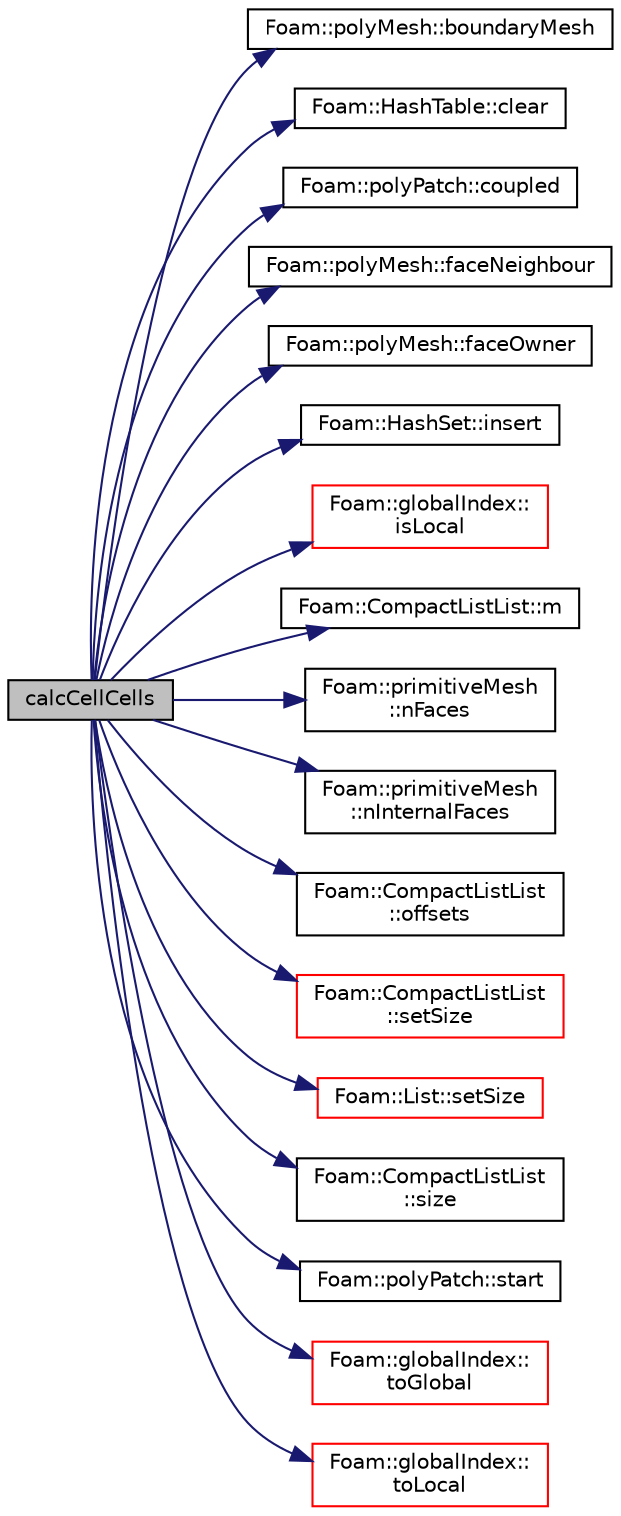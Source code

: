 digraph "calcCellCells"
{
  bgcolor="transparent";
  edge [fontname="Helvetica",fontsize="10",labelfontname="Helvetica",labelfontsize="10"];
  node [fontname="Helvetica",fontsize="10",shape=record];
  rankdir="LR";
  Node1 [label="calcCellCells",height=0.2,width=0.4,color="black", fillcolor="grey75", style="filled", fontcolor="black"];
  Node1 -> Node2 [color="midnightblue",fontsize="10",style="solid",fontname="Helvetica"];
  Node2 [label="Foam::polyMesh::boundaryMesh",height=0.2,width=0.4,color="black",URL="$a01916.html#a6b7f5ba89250dbd7a1c6c7860ab60fe3",tooltip="Return boundary mesh. "];
  Node1 -> Node3 [color="midnightblue",fontsize="10",style="solid",fontname="Helvetica"];
  Node3 [label="Foam::HashTable::clear",height=0.2,width=0.4,color="black",URL="$a00984.html#ac8bb3912a3ce86b15842e79d0b421204",tooltip="Clear all entries from table. "];
  Node1 -> Node4 [color="midnightblue",fontsize="10",style="solid",fontname="Helvetica"];
  Node4 [label="Foam::polyPatch::coupled",height=0.2,width=0.4,color="black",URL="$a01933.html#acffd678e538fc569f301aacdb4f019b7",tooltip="Return true if this patch is geometrically coupled (i.e. faces and. "];
  Node1 -> Node5 [color="midnightblue",fontsize="10",style="solid",fontname="Helvetica"];
  Node5 [label="Foam::polyMesh::faceNeighbour",height=0.2,width=0.4,color="black",URL="$a01916.html#ad03ef02786858ab9d5e2776a4731c77c",tooltip="Return face neighbour. "];
  Node1 -> Node6 [color="midnightblue",fontsize="10",style="solid",fontname="Helvetica"];
  Node6 [label="Foam::polyMesh::faceOwner",height=0.2,width=0.4,color="black",URL="$a01916.html#a6d4def83436c9aa4dc68e8e42c5cf268",tooltip="Return face owner. "];
  Node1 -> Node7 [color="midnightblue",fontsize="10",style="solid",fontname="Helvetica"];
  Node7 [label="Foam::HashSet::insert",height=0.2,width=0.4,color="black",URL="$a00982.html#a49f0753d9652681fc3a81f59951a0ad7",tooltip="Insert a new entry. "];
  Node1 -> Node8 [color="midnightblue",fontsize="10",style="solid",fontname="Helvetica"];
  Node8 [label="Foam::globalIndex::\lisLocal",height=0.2,width=0.4,color="red",URL="$a00931.html#afb056b2091a6bf83c081430e0d64d449",tooltip="Is on local processor. "];
  Node1 -> Node9 [color="midnightblue",fontsize="10",style="solid",fontname="Helvetica"];
  Node9 [label="Foam::CompactListList::m",height=0.2,width=0.4,color="black",URL="$a00329.html#af76bc5f3d1be90aa6ef3b0f7757dc01b",tooltip="Return the packed matrix of data. "];
  Node1 -> Node10 [color="midnightblue",fontsize="10",style="solid",fontname="Helvetica"];
  Node10 [label="Foam::primitiveMesh\l::nFaces",height=0.2,width=0.4,color="black",URL="$a01967.html#a9be088de373a98524a153de7da0e92e8"];
  Node1 -> Node11 [color="midnightblue",fontsize="10",style="solid",fontname="Helvetica"];
  Node11 [label="Foam::primitiveMesh\l::nInternalFaces",height=0.2,width=0.4,color="black",URL="$a01967.html#aa1eec60bd258a70018b8ffda0dced7bb"];
  Node1 -> Node12 [color="midnightblue",fontsize="10",style="solid",fontname="Helvetica"];
  Node12 [label="Foam::CompactListList\l::offsets",height=0.2,width=0.4,color="black",URL="$a00329.html#ad67add7005bbf8a50bd37a96872b8d15",tooltip="Return the offset table (= size()+1) "];
  Node1 -> Node13 [color="midnightblue",fontsize="10",style="solid",fontname="Helvetica"];
  Node13 [label="Foam::CompactListList\l::setSize",height=0.2,width=0.4,color="red",URL="$a00329.html#a110ca51fc7e0ea5905cc62ebdf41a5e4",tooltip="Reset size of CompactListList. "];
  Node1 -> Node14 [color="midnightblue",fontsize="10",style="solid",fontname="Helvetica"];
  Node14 [label="Foam::List::setSize",height=0.2,width=0.4,color="red",URL="$a01364.html#aedb985ffeaf1bdbfeccc2a8730405703",tooltip="Reset size of List. "];
  Node1 -> Node15 [color="midnightblue",fontsize="10",style="solid",fontname="Helvetica"];
  Node15 [label="Foam::CompactListList\l::size",height=0.2,width=0.4,color="black",URL="$a00329.html#a723361dc2020160f5492e8fe2d09fa44",tooltip="Return the primary size, i.e. the number of rows. "];
  Node1 -> Node16 [color="midnightblue",fontsize="10",style="solid",fontname="Helvetica"];
  Node16 [label="Foam::polyPatch::start",height=0.2,width=0.4,color="black",URL="$a01933.html#a861f370e41af7d54d7ff91da65de6e6a",tooltip="Return start label of this patch in the polyMesh face list. "];
  Node1 -> Node17 [color="midnightblue",fontsize="10",style="solid",fontname="Helvetica"];
  Node17 [label="Foam::globalIndex::\ltoGlobal",height=0.2,width=0.4,color="red",URL="$a00931.html#a7d52ac47ea25cc49744fc5658630a929",tooltip="From local to global. "];
  Node1 -> Node18 [color="midnightblue",fontsize="10",style="solid",fontname="Helvetica"];
  Node18 [label="Foam::globalIndex::\ltoLocal",height=0.2,width=0.4,color="red",URL="$a00931.html#a803a7314e7ad8ebc326c08ff9e348440",tooltip="From global to local on current processor. "];
}
